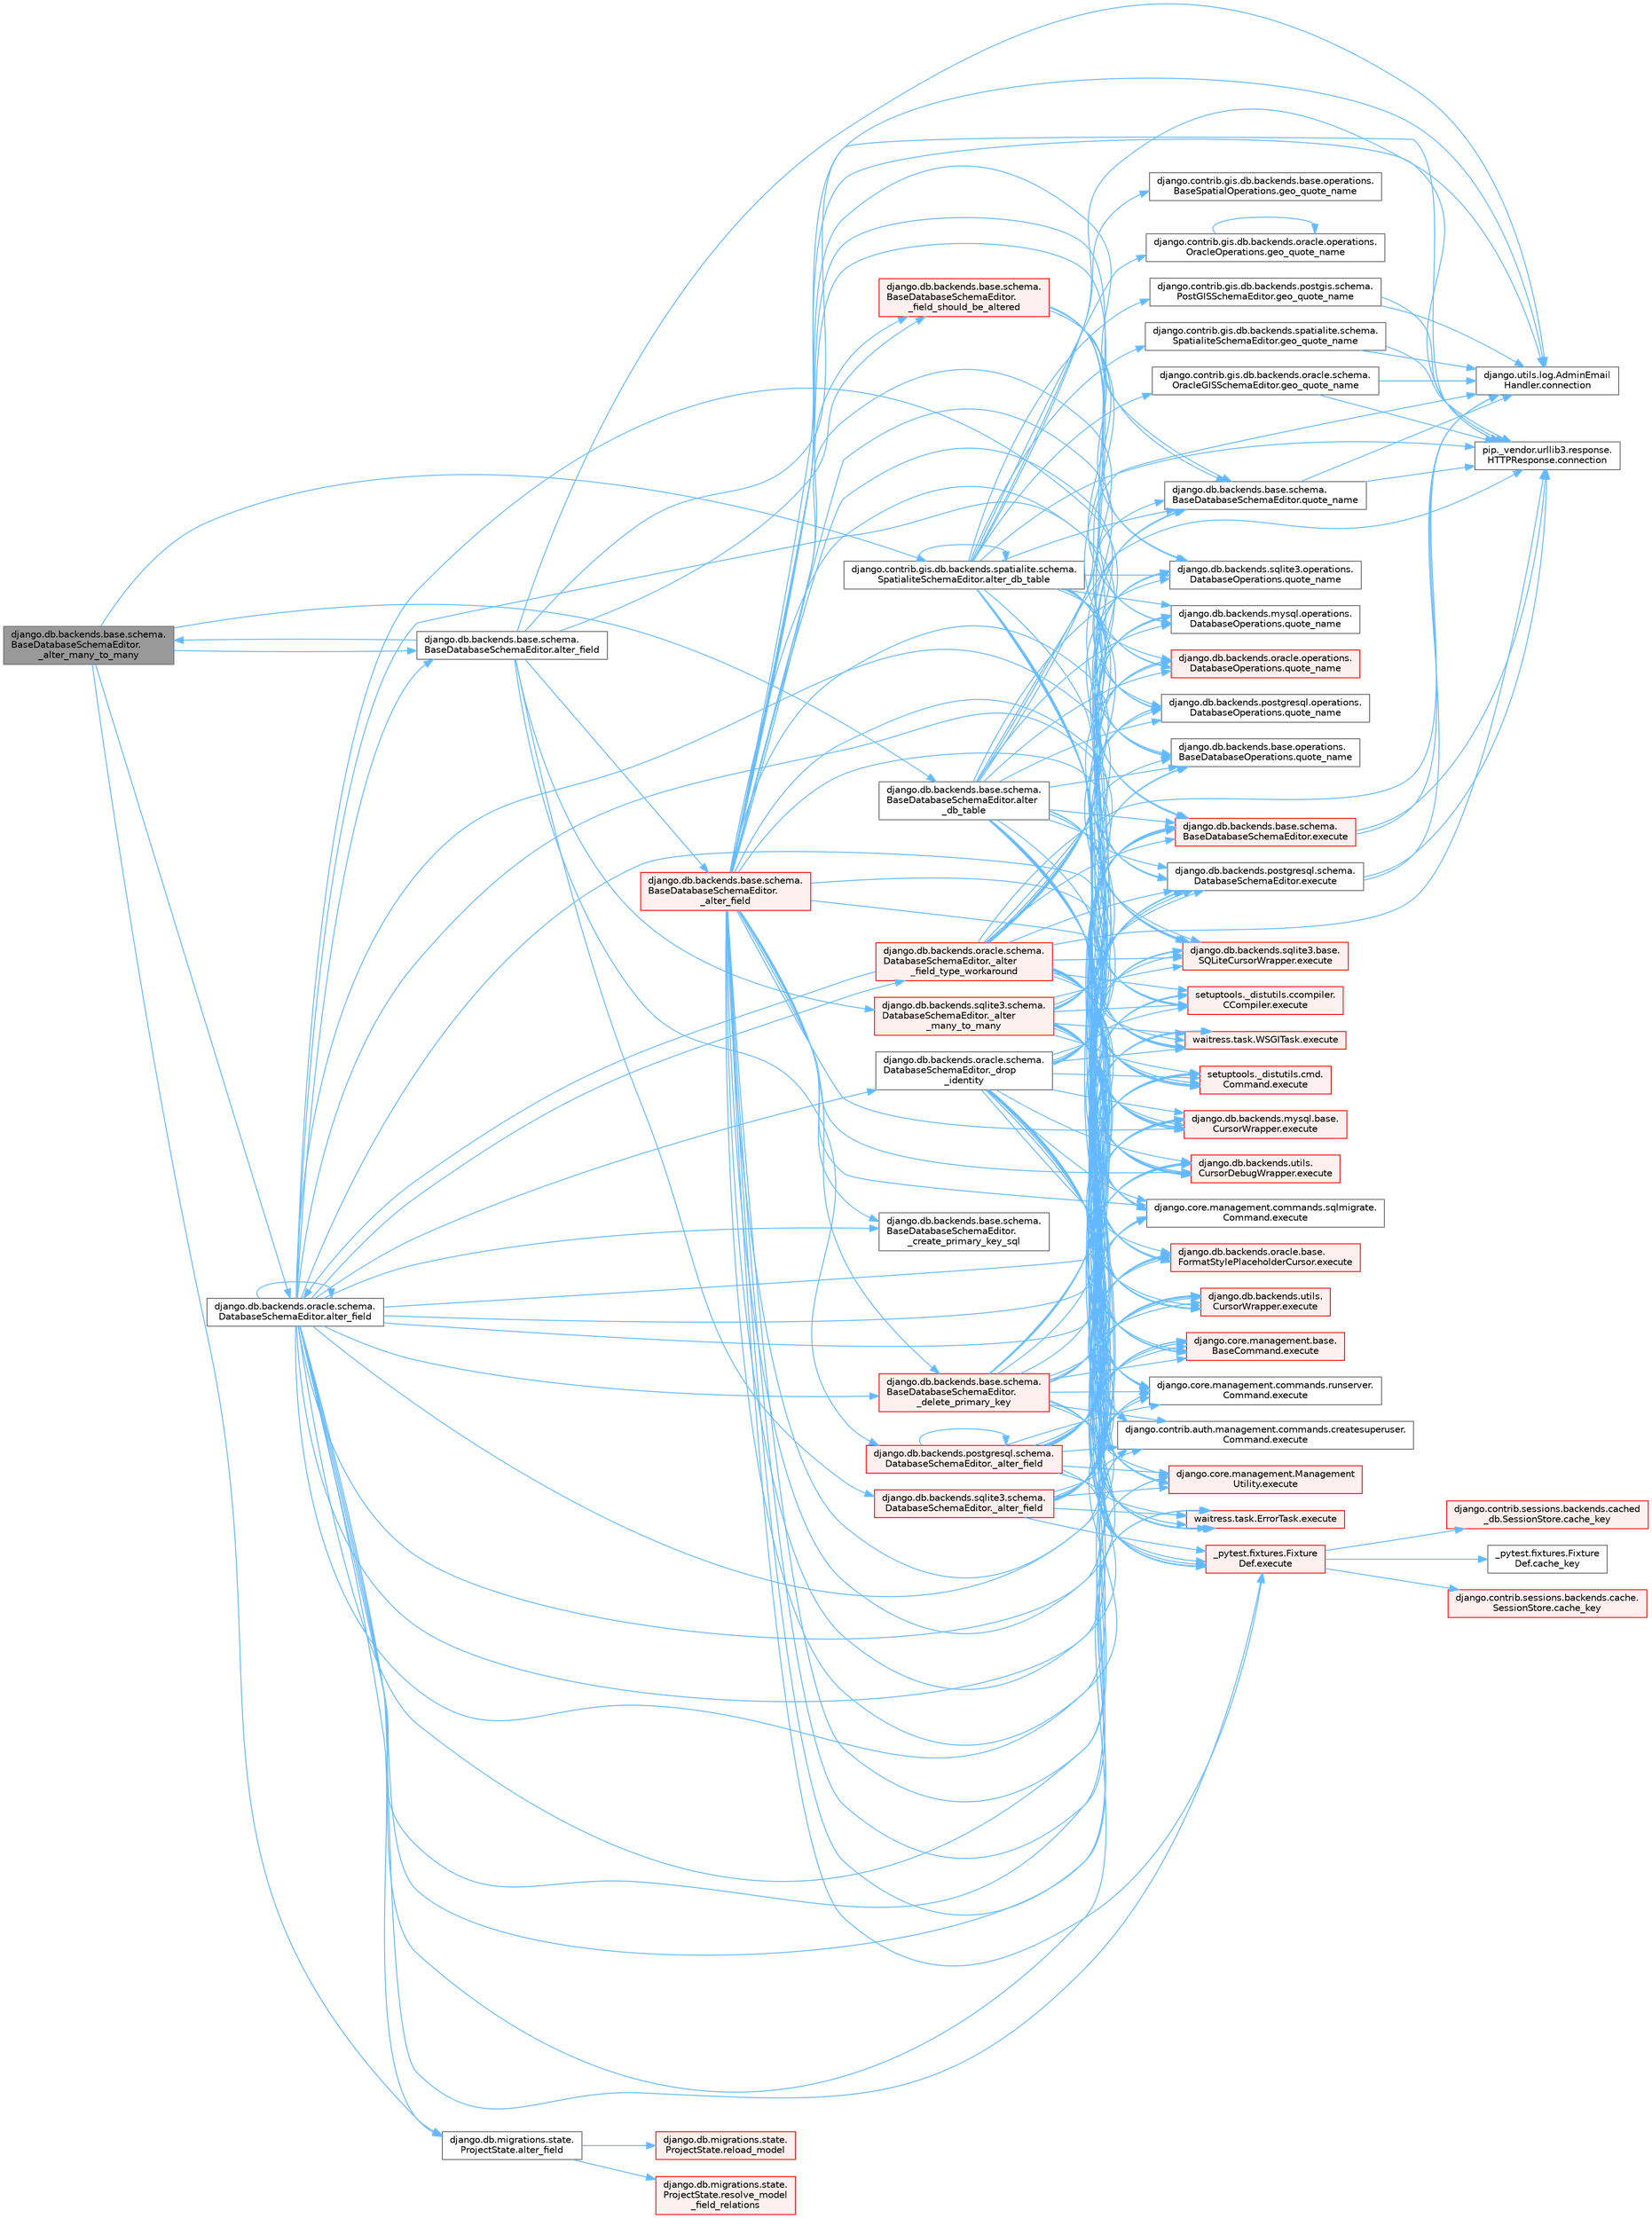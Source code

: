digraph "django.db.backends.base.schema.BaseDatabaseSchemaEditor._alter_many_to_many"
{
 // LATEX_PDF_SIZE
  bgcolor="transparent";
  edge [fontname=Helvetica,fontsize=10,labelfontname=Helvetica,labelfontsize=10];
  node [fontname=Helvetica,fontsize=10,shape=box,height=0.2,width=0.4];
  rankdir="LR";
  Node1 [id="Node000001",label="django.db.backends.base.schema.\lBaseDatabaseSchemaEditor.\l_alter_many_to_many",height=0.2,width=0.4,color="gray40", fillcolor="grey60", style="filled", fontcolor="black",tooltip=" "];
  Node1 -> Node2 [id="edge1_Node000001_Node000002",color="steelblue1",style="solid",tooltip=" "];
  Node2 [id="Node000002",label="django.contrib.gis.db.backends.spatialite.schema.\lSpatialiteSchemaEditor.alter_db_table",height=0.2,width=0.4,color="grey40", fillcolor="white", style="filled",URL="$classdjango_1_1contrib_1_1gis_1_1db_1_1backends_1_1spatialite_1_1schema_1_1_spatialite_schema_editor.html#a3c238b03e587be42747e3a128cd44946",tooltip=" "];
  Node2 -> Node2 [id="edge2_Node000002_Node000002",color="steelblue1",style="solid",tooltip=" "];
  Node2 -> Node3 [id="edge3_Node000002_Node000003",color="steelblue1",style="solid",tooltip=" "];
  Node3 [id="Node000003",label="django.utils.log.AdminEmail\lHandler.connection",height=0.2,width=0.4,color="grey40", fillcolor="white", style="filled",URL="$classdjango_1_1utils_1_1log_1_1_admin_email_handler.html#a545b5f7ec55a857fe1ca7836814a0760",tooltip=" "];
  Node2 -> Node4 [id="edge4_Node000002_Node000004",color="steelblue1",style="solid",tooltip=" "];
  Node4 [id="Node000004",label="pip._vendor.urllib3.response.\lHTTPResponse.connection",height=0.2,width=0.4,color="grey40", fillcolor="white", style="filled",URL="$classpip_1_1__vendor_1_1urllib3_1_1response_1_1_h_t_t_p_response.html#a9002314624685de3bbf9b84bdc87fef8",tooltip=" "];
  Node2 -> Node5 [id="edge5_Node000002_Node000005",color="steelblue1",style="solid",tooltip=" "];
  Node5 [id="Node000005",label="_pytest.fixtures.Fixture\lDef.execute",height=0.2,width=0.4,color="red", fillcolor="#FFF0F0", style="filled",URL="$class__pytest_1_1fixtures_1_1_fixture_def.html#ac27e0caaadd6404ffc2715216b643993",tooltip=" "];
  Node5 -> Node6 [id="edge6_Node000005_Node000006",color="steelblue1",style="solid",tooltip=" "];
  Node6 [id="Node000006",label="_pytest.fixtures.Fixture\lDef.cache_key",height=0.2,width=0.4,color="grey40", fillcolor="white", style="filled",URL="$class__pytest_1_1fixtures_1_1_fixture_def.html#ad3f8a8a2b9cfb9282c8c3ddff700ccdd",tooltip=" "];
  Node5 -> Node7 [id="edge7_Node000005_Node000007",color="steelblue1",style="solid",tooltip=" "];
  Node7 [id="Node000007",label="django.contrib.sessions.backends.cache.\lSessionStore.cache_key",height=0.2,width=0.4,color="red", fillcolor="#FFF0F0", style="filled",URL="$classdjango_1_1contrib_1_1sessions_1_1backends_1_1cache_1_1_session_store.html#aaad1a2e0950477787b815baa4327f739",tooltip=" "];
  Node5 -> Node2884 [id="edge8_Node000005_Node002884",color="steelblue1",style="solid",tooltip=" "];
  Node2884 [id="Node002884",label="django.contrib.sessions.backends.cached\l_db.SessionStore.cache_key",height=0.2,width=0.4,color="red", fillcolor="#FFF0F0", style="filled",URL="$classdjango_1_1contrib_1_1sessions_1_1backends_1_1cached__db_1_1_session_store.html#a9fc2ec7b2fb96dbebea8592f2618eda0",tooltip=" "];
  Node2 -> Node3950 [id="edge9_Node000002_Node003950",color="steelblue1",style="solid",tooltip=" "];
  Node3950 [id="Node003950",label="django.contrib.auth.management.commands.createsuperuser.\lCommand.execute",height=0.2,width=0.4,color="grey40", fillcolor="white", style="filled",URL="$classdjango_1_1contrib_1_1auth_1_1management_1_1commands_1_1createsuperuser_1_1_command.html#a4dc8ad9953fcae01a4c61c32fe4c6540",tooltip=" "];
  Node2 -> Node3951 [id="edge10_Node000002_Node003951",color="steelblue1",style="solid",tooltip=" "];
  Node3951 [id="Node003951",label="django.core.management.base.\lBaseCommand.execute",height=0.2,width=0.4,color="red", fillcolor="#FFF0F0", style="filled",URL="$classdjango_1_1core_1_1management_1_1base_1_1_base_command.html#a5621c1fb51be6a2deff6777d90c25ee0",tooltip=" "];
  Node2 -> Node3953 [id="edge11_Node000002_Node003953",color="steelblue1",style="solid",tooltip=" "];
  Node3953 [id="Node003953",label="django.core.management.commands.runserver.\lCommand.execute",height=0.2,width=0.4,color="grey40", fillcolor="white", style="filled",URL="$classdjango_1_1core_1_1management_1_1commands_1_1runserver_1_1_command.html#a86b4bdbf596d9f612125e143148d9919",tooltip=" "];
  Node2 -> Node3954 [id="edge12_Node000002_Node003954",color="steelblue1",style="solid",tooltip=" "];
  Node3954 [id="Node003954",label="django.core.management.commands.sqlmigrate.\lCommand.execute",height=0.2,width=0.4,color="grey40", fillcolor="white", style="filled",URL="$classdjango_1_1core_1_1management_1_1commands_1_1sqlmigrate_1_1_command.html#ad47c65d3d4820430ce43bb5f2086789d",tooltip=" "];
  Node2 -> Node3955 [id="edge13_Node000002_Node003955",color="steelblue1",style="solid",tooltip=" "];
  Node3955 [id="Node003955",label="django.core.management.Management\lUtility.execute",height=0.2,width=0.4,color="red", fillcolor="#FFF0F0", style="filled",URL="$classdjango_1_1core_1_1management_1_1_management_utility.html#ab2752203019f6a6274c55e096770c008",tooltip=" "];
  Node2 -> Node3963 [id="edge14_Node000002_Node003963",color="steelblue1",style="solid",tooltip=" "];
  Node3963 [id="Node003963",label="django.db.backends.base.schema.\lBaseDatabaseSchemaEditor.execute",height=0.2,width=0.4,color="red", fillcolor="#FFF0F0", style="filled",URL="$classdjango_1_1db_1_1backends_1_1base_1_1schema_1_1_base_database_schema_editor.html#a964d07b6ba94dc1698e896feeeb57353",tooltip=" "];
  Node3963 -> Node3 [id="edge15_Node003963_Node000003",color="steelblue1",style="solid",tooltip=" "];
  Node3963 -> Node4 [id="edge16_Node003963_Node000004",color="steelblue1",style="solid",tooltip=" "];
  Node2 -> Node3966 [id="edge17_Node000002_Node003966",color="steelblue1",style="solid",tooltip=" "];
  Node3966 [id="Node003966",label="django.db.backends.mysql.base.\lCursorWrapper.execute",height=0.2,width=0.4,color="red", fillcolor="#FFF0F0", style="filled",URL="$classdjango_1_1db_1_1backends_1_1mysql_1_1base_1_1_cursor_wrapper.html#a6b2d41b73d7c215224f1e994aad6ad60",tooltip=" "];
  Node2 -> Node3967 [id="edge18_Node000002_Node003967",color="steelblue1",style="solid",tooltip=" "];
  Node3967 [id="Node003967",label="django.db.backends.oracle.base.\lFormatStylePlaceholderCursor.execute",height=0.2,width=0.4,color="red", fillcolor="#FFF0F0", style="filled",URL="$classdjango_1_1db_1_1backends_1_1oracle_1_1base_1_1_format_style_placeholder_cursor.html#a0717bdbea59134a88e5f10399c33a251",tooltip=" "];
  Node2 -> Node3973 [id="edge19_Node000002_Node003973",color="steelblue1",style="solid",tooltip=" "];
  Node3973 [id="Node003973",label="django.db.backends.postgresql.schema.\lDatabaseSchemaEditor.execute",height=0.2,width=0.4,color="grey40", fillcolor="white", style="filled",URL="$classdjango_1_1db_1_1backends_1_1postgresql_1_1schema_1_1_database_schema_editor.html#afe7e39d1fd0ac2c6216f90295b9382ae",tooltip=" "];
  Node3973 -> Node3 [id="edge20_Node003973_Node000003",color="steelblue1",style="solid",tooltip=" "];
  Node3973 -> Node4 [id="edge21_Node003973_Node000004",color="steelblue1",style="solid",tooltip=" "];
  Node2 -> Node3974 [id="edge22_Node000002_Node003974",color="steelblue1",style="solid",tooltip=" "];
  Node3974 [id="Node003974",label="django.db.backends.sqlite3.base.\lSQLiteCursorWrapper.execute",height=0.2,width=0.4,color="red", fillcolor="#FFF0F0", style="filled",URL="$classdjango_1_1db_1_1backends_1_1sqlite3_1_1base_1_1_s_q_lite_cursor_wrapper.html#a41115eb3813040514a6c6c7111aa0b57",tooltip=" "];
  Node2 -> Node3976 [id="edge23_Node000002_Node003976",color="steelblue1",style="solid",tooltip=" "];
  Node3976 [id="Node003976",label="django.db.backends.utils.\lCursorDebugWrapper.execute",height=0.2,width=0.4,color="red", fillcolor="#FFF0F0", style="filled",URL="$classdjango_1_1db_1_1backends_1_1utils_1_1_cursor_debug_wrapper.html#af0443013785fceb3f05b38198a71ca3f",tooltip=" "];
  Node2 -> Node3977 [id="edge24_Node000002_Node003977",color="steelblue1",style="solid",tooltip=" "];
  Node3977 [id="Node003977",label="django.db.backends.utils.\lCursorWrapper.execute",height=0.2,width=0.4,color="red", fillcolor="#FFF0F0", style="filled",URL="$classdjango_1_1db_1_1backends_1_1utils_1_1_cursor_wrapper.html#a7d0bc9b6584c9fee961505e1d460547c",tooltip=" "];
  Node2 -> Node3980 [id="edge25_Node000002_Node003980",color="steelblue1",style="solid",tooltip=" "];
  Node3980 [id="Node003980",label="setuptools._distutils.ccompiler.\lCCompiler.execute",height=0.2,width=0.4,color="red", fillcolor="#FFF0F0", style="filled",URL="$classsetuptools_1_1__distutils_1_1ccompiler_1_1_c_compiler.html#a726dd6c4cc45b2077fa6bc43dc8fe60e",tooltip=" "];
  Node2 -> Node3981 [id="edge26_Node000002_Node003981",color="steelblue1",style="solid",tooltip=" "];
  Node3981 [id="Node003981",label="setuptools._distutils.cmd.\lCommand.execute",height=0.2,width=0.4,color="red", fillcolor="#FFF0F0", style="filled",URL="$classsetuptools_1_1__distutils_1_1cmd_1_1_command.html#a371b567539d5bc0e2a134bf361e97b38",tooltip=" "];
  Node2 -> Node3982 [id="edge27_Node000002_Node003982",color="steelblue1",style="solid",tooltip=" "];
  Node3982 [id="Node003982",label="waitress.task.ErrorTask.execute",height=0.2,width=0.4,color="red", fillcolor="#FFF0F0", style="filled",URL="$classwaitress_1_1task_1_1_error_task.html#ad5c6d14c13ba3d33e82b1b138e634bb0",tooltip=" "];
  Node2 -> Node3983 [id="edge28_Node000002_Node003983",color="steelblue1",style="solid",tooltip=" "];
  Node3983 [id="Node003983",label="waitress.task.WSGITask.execute",height=0.2,width=0.4,color="red", fillcolor="#FFF0F0", style="filled",URL="$classwaitress_1_1task_1_1_w_s_g_i_task.html#ac677ac1c03116dfa724298750580883b",tooltip=" "];
  Node2 -> Node4527 [id="edge29_Node000002_Node004527",color="steelblue1",style="solid",tooltip=" "];
  Node4527 [id="Node004527",label="django.contrib.gis.db.backends.base.operations.\lBaseSpatialOperations.geo_quote_name",height=0.2,width=0.4,color="grey40", fillcolor="white", style="filled",URL="$classdjango_1_1contrib_1_1gis_1_1db_1_1backends_1_1base_1_1operations_1_1_base_spatial_operations.html#abc9f85ed4bdf2a65e0846bcad4ca8dca",tooltip=" "];
  Node2 -> Node4528 [id="edge30_Node000002_Node004528",color="steelblue1",style="solid",tooltip=" "];
  Node4528 [id="Node004528",label="django.contrib.gis.db.backends.oracle.operations.\lOracleOperations.geo_quote_name",height=0.2,width=0.4,color="grey40", fillcolor="white", style="filled",URL="$classdjango_1_1contrib_1_1gis_1_1db_1_1backends_1_1oracle_1_1operations_1_1_oracle_operations.html#a594f86488cb662903f62c691b868eb2a",tooltip=" "];
  Node4528 -> Node4528 [id="edge31_Node004528_Node004528",color="steelblue1",style="solid",tooltip=" "];
  Node2 -> Node4529 [id="edge32_Node000002_Node004529",color="steelblue1",style="solid",tooltip=" "];
  Node4529 [id="Node004529",label="django.contrib.gis.db.backends.oracle.schema.\lOracleGISSchemaEditor.geo_quote_name",height=0.2,width=0.4,color="grey40", fillcolor="white", style="filled",URL="$classdjango_1_1contrib_1_1gis_1_1db_1_1backends_1_1oracle_1_1schema_1_1_oracle_g_i_s_schema_editor.html#abec69edea305a27ddfbfb8efe1a03160",tooltip=" "];
  Node4529 -> Node3 [id="edge33_Node004529_Node000003",color="steelblue1",style="solid",tooltip=" "];
  Node4529 -> Node4 [id="edge34_Node004529_Node000004",color="steelblue1",style="solid",tooltip=" "];
  Node2 -> Node4530 [id="edge35_Node000002_Node004530",color="steelblue1",style="solid",tooltip=" "];
  Node4530 [id="Node004530",label="django.contrib.gis.db.backends.postgis.schema.\lPostGISSchemaEditor.geo_quote_name",height=0.2,width=0.4,color="grey40", fillcolor="white", style="filled",URL="$classdjango_1_1contrib_1_1gis_1_1db_1_1backends_1_1postgis_1_1schema_1_1_post_g_i_s_schema_editor.html#a9d993ec478557916f7c81abdb60c1433",tooltip=" "];
  Node4530 -> Node3 [id="edge36_Node004530_Node000003",color="steelblue1",style="solid",tooltip=" "];
  Node4530 -> Node4 [id="edge37_Node004530_Node000004",color="steelblue1",style="solid",tooltip=" "];
  Node2 -> Node4531 [id="edge38_Node000002_Node004531",color="steelblue1",style="solid",tooltip=" "];
  Node4531 [id="Node004531",label="django.contrib.gis.db.backends.spatialite.schema.\lSpatialiteSchemaEditor.geo_quote_name",height=0.2,width=0.4,color="grey40", fillcolor="white", style="filled",URL="$classdjango_1_1contrib_1_1gis_1_1db_1_1backends_1_1spatialite_1_1schema_1_1_spatialite_schema_editor.html#a051d59d8607ffca5cbab0fff3f4362b0",tooltip=" "];
  Node4531 -> Node3 [id="edge39_Node004531_Node000003",color="steelblue1",style="solid",tooltip=" "];
  Node4531 -> Node4 [id="edge40_Node004531_Node000004",color="steelblue1",style="solid",tooltip=" "];
  Node2 -> Node4532 [id="edge41_Node000002_Node004532",color="steelblue1",style="solid",tooltip=" "];
  Node4532 [id="Node004532",label="django.db.backends.base.operations.\lBaseDatabaseOperations.quote_name",height=0.2,width=0.4,color="grey40", fillcolor="white", style="filled",URL="$classdjango_1_1db_1_1backends_1_1base_1_1operations_1_1_base_database_operations.html#ab468094d1b03334704774ae62fbb7955",tooltip=" "];
  Node2 -> Node4533 [id="edge42_Node000002_Node004533",color="steelblue1",style="solid",tooltip=" "];
  Node4533 [id="Node004533",label="django.db.backends.base.schema.\lBaseDatabaseSchemaEditor.quote_name",height=0.2,width=0.4,color="grey40", fillcolor="white", style="filled",URL="$classdjango_1_1db_1_1backends_1_1base_1_1schema_1_1_base_database_schema_editor.html#aa816e47aecbbe22e29c76f25001a873a",tooltip=" "];
  Node4533 -> Node3 [id="edge43_Node004533_Node000003",color="steelblue1",style="solid",tooltip=" "];
  Node4533 -> Node4 [id="edge44_Node004533_Node000004",color="steelblue1",style="solid",tooltip=" "];
  Node2 -> Node4534 [id="edge45_Node000002_Node004534",color="steelblue1",style="solid",tooltip=" "];
  Node4534 [id="Node004534",label="django.db.backends.mysql.operations.\lDatabaseOperations.quote_name",height=0.2,width=0.4,color="grey40", fillcolor="white", style="filled",URL="$classdjango_1_1db_1_1backends_1_1mysql_1_1operations_1_1_database_operations.html#a5d1561dd784c0f000ed8c1aa43a6efbf",tooltip=" "];
  Node2 -> Node4535 [id="edge46_Node000002_Node004535",color="steelblue1",style="solid",tooltip=" "];
  Node4535 [id="Node004535",label="django.db.backends.oracle.operations.\lDatabaseOperations.quote_name",height=0.2,width=0.4,color="red", fillcolor="#FFF0F0", style="filled",URL="$classdjango_1_1db_1_1backends_1_1oracle_1_1operations_1_1_database_operations.html#ac7551d250b0adf678e5d00e4d69cb021",tooltip=" "];
  Node2 -> Node4541 [id="edge47_Node000002_Node004541",color="steelblue1",style="solid",tooltip=" "];
  Node4541 [id="Node004541",label="django.db.backends.postgresql.operations.\lDatabaseOperations.quote_name",height=0.2,width=0.4,color="grey40", fillcolor="white", style="filled",URL="$classdjango_1_1db_1_1backends_1_1postgresql_1_1operations_1_1_database_operations.html#ab2f9e33071d2c5abb03744171da3b801",tooltip=" "];
  Node2 -> Node4542 [id="edge48_Node000002_Node004542",color="steelblue1",style="solid",tooltip=" "];
  Node4542 [id="Node004542",label="django.db.backends.sqlite3.operations.\lDatabaseOperations.quote_name",height=0.2,width=0.4,color="grey40", fillcolor="white", style="filled",URL="$classdjango_1_1db_1_1backends_1_1sqlite3_1_1operations_1_1_database_operations.html#a14cbbcb5e889d88278c96a39911d641b",tooltip=" "];
  Node1 -> Node4543 [id="edge49_Node000001_Node004543",color="steelblue1",style="solid",tooltip=" "];
  Node4543 [id="Node004543",label="django.db.backends.base.schema.\lBaseDatabaseSchemaEditor.alter\l_db_table",height=0.2,width=0.4,color="grey40", fillcolor="white", style="filled",URL="$classdjango_1_1db_1_1backends_1_1base_1_1schema_1_1_base_database_schema_editor.html#a6975136cc10a20541aed6b53fea99565",tooltip=" "];
  Node4543 -> Node3 [id="edge50_Node004543_Node000003",color="steelblue1",style="solid",tooltip=" "];
  Node4543 -> Node4 [id="edge51_Node004543_Node000004",color="steelblue1",style="solid",tooltip=" "];
  Node4543 -> Node5 [id="edge52_Node004543_Node000005",color="steelblue1",style="solid",tooltip=" "];
  Node4543 -> Node3950 [id="edge53_Node004543_Node003950",color="steelblue1",style="solid",tooltip=" "];
  Node4543 -> Node3951 [id="edge54_Node004543_Node003951",color="steelblue1",style="solid",tooltip=" "];
  Node4543 -> Node3953 [id="edge55_Node004543_Node003953",color="steelblue1",style="solid",tooltip=" "];
  Node4543 -> Node3954 [id="edge56_Node004543_Node003954",color="steelblue1",style="solid",tooltip=" "];
  Node4543 -> Node3955 [id="edge57_Node004543_Node003955",color="steelblue1",style="solid",tooltip=" "];
  Node4543 -> Node3963 [id="edge58_Node004543_Node003963",color="steelblue1",style="solid",tooltip=" "];
  Node4543 -> Node3966 [id="edge59_Node004543_Node003966",color="steelblue1",style="solid",tooltip=" "];
  Node4543 -> Node3967 [id="edge60_Node004543_Node003967",color="steelblue1",style="solid",tooltip=" "];
  Node4543 -> Node3973 [id="edge61_Node004543_Node003973",color="steelblue1",style="solid",tooltip=" "];
  Node4543 -> Node3974 [id="edge62_Node004543_Node003974",color="steelblue1",style="solid",tooltip=" "];
  Node4543 -> Node3976 [id="edge63_Node004543_Node003976",color="steelblue1",style="solid",tooltip=" "];
  Node4543 -> Node3977 [id="edge64_Node004543_Node003977",color="steelblue1",style="solid",tooltip=" "];
  Node4543 -> Node3980 [id="edge65_Node004543_Node003980",color="steelblue1",style="solid",tooltip=" "];
  Node4543 -> Node3981 [id="edge66_Node004543_Node003981",color="steelblue1",style="solid",tooltip=" "];
  Node4543 -> Node3982 [id="edge67_Node004543_Node003982",color="steelblue1",style="solid",tooltip=" "];
  Node4543 -> Node3983 [id="edge68_Node004543_Node003983",color="steelblue1",style="solid",tooltip=" "];
  Node4543 -> Node4532 [id="edge69_Node004543_Node004532",color="steelblue1",style="solid",tooltip=" "];
  Node4543 -> Node4533 [id="edge70_Node004543_Node004533",color="steelblue1",style="solid",tooltip=" "];
  Node4543 -> Node4534 [id="edge71_Node004543_Node004534",color="steelblue1",style="solid",tooltip=" "];
  Node4543 -> Node4535 [id="edge72_Node004543_Node004535",color="steelblue1",style="solid",tooltip=" "];
  Node4543 -> Node4541 [id="edge73_Node004543_Node004541",color="steelblue1",style="solid",tooltip=" "];
  Node4543 -> Node4542 [id="edge74_Node004543_Node004542",color="steelblue1",style="solid",tooltip=" "];
  Node1 -> Node4544 [id="edge75_Node000001_Node004544",color="steelblue1",style="solid",tooltip=" "];
  Node4544 [id="Node004544",label="django.db.backends.base.schema.\lBaseDatabaseSchemaEditor.alter_field",height=0.2,width=0.4,color="grey40", fillcolor="white", style="filled",URL="$classdjango_1_1db_1_1backends_1_1base_1_1schema_1_1_base_database_schema_editor.html#ab1e8119bc95148d911edd2b67ff9f6bd",tooltip=" "];
  Node4544 -> Node4545 [id="edge76_Node004544_Node004545",color="steelblue1",style="solid",tooltip=" "];
  Node4545 [id="Node004545",label="django.db.backends.base.schema.\lBaseDatabaseSchemaEditor.\l_alter_field",height=0.2,width=0.4,color="red", fillcolor="#FFF0F0", style="filled",URL="$classdjango_1_1db_1_1backends_1_1base_1_1schema_1_1_base_database_schema_editor.html#afcda33e5b1eb760a5a66c09033f1b75c",tooltip=" "];
  Node4545 -> Node4599 [id="edge77_Node004545_Node004599",color="steelblue1",style="solid",tooltip=" "];
  Node4599 [id="Node004599",label="django.db.backends.base.schema.\lBaseDatabaseSchemaEditor.\l_create_primary_key_sql",height=0.2,width=0.4,color="grey40", fillcolor="white", style="filled",URL="$classdjango_1_1db_1_1backends_1_1base_1_1schema_1_1_base_database_schema_editor.html#a3fc4c1ba659c54da75756d740d062423",tooltip=" "];
  Node4545 -> Node4607 [id="edge78_Node004545_Node004607",color="steelblue1",style="solid",tooltip=" "];
  Node4607 [id="Node004607",label="django.db.backends.base.schema.\lBaseDatabaseSchemaEditor.\l_delete_primary_key",height=0.2,width=0.4,color="red", fillcolor="#FFF0F0", style="filled",URL="$classdjango_1_1db_1_1backends_1_1base_1_1schema_1_1_base_database_schema_editor.html#a81047e315c7b3f3a5688d5d294491694",tooltip=" "];
  Node4607 -> Node5 [id="edge79_Node004607_Node000005",color="steelblue1",style="solid",tooltip=" "];
  Node4607 -> Node3950 [id="edge80_Node004607_Node003950",color="steelblue1",style="solid",tooltip=" "];
  Node4607 -> Node3951 [id="edge81_Node004607_Node003951",color="steelblue1",style="solid",tooltip=" "];
  Node4607 -> Node3953 [id="edge82_Node004607_Node003953",color="steelblue1",style="solid",tooltip=" "];
  Node4607 -> Node3954 [id="edge83_Node004607_Node003954",color="steelblue1",style="solid",tooltip=" "];
  Node4607 -> Node3955 [id="edge84_Node004607_Node003955",color="steelblue1",style="solid",tooltip=" "];
  Node4607 -> Node3963 [id="edge85_Node004607_Node003963",color="steelblue1",style="solid",tooltip=" "];
  Node4607 -> Node3966 [id="edge86_Node004607_Node003966",color="steelblue1",style="solid",tooltip=" "];
  Node4607 -> Node3967 [id="edge87_Node004607_Node003967",color="steelblue1",style="solid",tooltip=" "];
  Node4607 -> Node3973 [id="edge88_Node004607_Node003973",color="steelblue1",style="solid",tooltip=" "];
  Node4607 -> Node3974 [id="edge89_Node004607_Node003974",color="steelblue1",style="solid",tooltip=" "];
  Node4607 -> Node3976 [id="edge90_Node004607_Node003976",color="steelblue1",style="solid",tooltip=" "];
  Node4607 -> Node3977 [id="edge91_Node004607_Node003977",color="steelblue1",style="solid",tooltip=" "];
  Node4607 -> Node3980 [id="edge92_Node004607_Node003980",color="steelblue1",style="solid",tooltip=" "];
  Node4607 -> Node3981 [id="edge93_Node004607_Node003981",color="steelblue1",style="solid",tooltip=" "];
  Node4607 -> Node3982 [id="edge94_Node004607_Node003982",color="steelblue1",style="solid",tooltip=" "];
  Node4607 -> Node3983 [id="edge95_Node004607_Node003983",color="steelblue1",style="solid",tooltip=" "];
  Node4545 -> Node4614 [id="edge96_Node004545_Node004614",color="steelblue1",style="solid",tooltip=" "];
  Node4614 [id="Node004614",label="django.db.backends.base.schema.\lBaseDatabaseSchemaEditor.\l_field_should_be_altered",height=0.2,width=0.4,color="red", fillcolor="#FFF0F0", style="filled",URL="$classdjango_1_1db_1_1backends_1_1base_1_1schema_1_1_base_database_schema_editor.html#a9639759c0a473c873f4eb43644eb53a1",tooltip=" "];
  Node4614 -> Node4532 [id="edge97_Node004614_Node004532",color="steelblue1",style="solid",tooltip=" "];
  Node4614 -> Node4533 [id="edge98_Node004614_Node004533",color="steelblue1",style="solid",tooltip=" "];
  Node4614 -> Node4534 [id="edge99_Node004614_Node004534",color="steelblue1",style="solid",tooltip=" "];
  Node4614 -> Node4535 [id="edge100_Node004614_Node004535",color="steelblue1",style="solid",tooltip=" "];
  Node4614 -> Node4541 [id="edge101_Node004614_Node004541",color="steelblue1",style="solid",tooltip=" "];
  Node4614 -> Node4542 [id="edge102_Node004614_Node004542",color="steelblue1",style="solid",tooltip=" "];
  Node4545 -> Node3 [id="edge103_Node004545_Node000003",color="steelblue1",style="solid",tooltip=" "];
  Node4545 -> Node4 [id="edge104_Node004545_Node000004",color="steelblue1",style="solid",tooltip=" "];
  Node4545 -> Node5 [id="edge105_Node004545_Node000005",color="steelblue1",style="solid",tooltip=" "];
  Node4545 -> Node3950 [id="edge106_Node004545_Node003950",color="steelblue1",style="solid",tooltip=" "];
  Node4545 -> Node3951 [id="edge107_Node004545_Node003951",color="steelblue1",style="solid",tooltip=" "];
  Node4545 -> Node3953 [id="edge108_Node004545_Node003953",color="steelblue1",style="solid",tooltip=" "];
  Node4545 -> Node3954 [id="edge109_Node004545_Node003954",color="steelblue1",style="solid",tooltip=" "];
  Node4545 -> Node3955 [id="edge110_Node004545_Node003955",color="steelblue1",style="solid",tooltip=" "];
  Node4545 -> Node3963 [id="edge111_Node004545_Node003963",color="steelblue1",style="solid",tooltip=" "];
  Node4545 -> Node3966 [id="edge112_Node004545_Node003966",color="steelblue1",style="solid",tooltip=" "];
  Node4545 -> Node3967 [id="edge113_Node004545_Node003967",color="steelblue1",style="solid",tooltip=" "];
  Node4545 -> Node3973 [id="edge114_Node004545_Node003973",color="steelblue1",style="solid",tooltip=" "];
  Node4545 -> Node3974 [id="edge115_Node004545_Node003974",color="steelblue1",style="solid",tooltip=" "];
  Node4545 -> Node3976 [id="edge116_Node004545_Node003976",color="steelblue1",style="solid",tooltip=" "];
  Node4545 -> Node3977 [id="edge117_Node004545_Node003977",color="steelblue1",style="solid",tooltip=" "];
  Node4545 -> Node3980 [id="edge118_Node004545_Node003980",color="steelblue1",style="solid",tooltip=" "];
  Node4545 -> Node3981 [id="edge119_Node004545_Node003981",color="steelblue1",style="solid",tooltip=" "];
  Node4545 -> Node3982 [id="edge120_Node004545_Node003982",color="steelblue1",style="solid",tooltip=" "];
  Node4545 -> Node3983 [id="edge121_Node004545_Node003983",color="steelblue1",style="solid",tooltip=" "];
  Node4545 -> Node4532 [id="edge122_Node004545_Node004532",color="steelblue1",style="solid",tooltip=" "];
  Node4545 -> Node4533 [id="edge123_Node004545_Node004533",color="steelblue1",style="solid",tooltip=" "];
  Node4545 -> Node4534 [id="edge124_Node004545_Node004534",color="steelblue1",style="solid",tooltip=" "];
  Node4545 -> Node4535 [id="edge125_Node004545_Node004535",color="steelblue1",style="solid",tooltip=" "];
  Node4545 -> Node4541 [id="edge126_Node004545_Node004541",color="steelblue1",style="solid",tooltip=" "];
  Node4545 -> Node4542 [id="edge127_Node004545_Node004542",color="steelblue1",style="solid",tooltip=" "];
  Node4544 -> Node4621 [id="edge128_Node004544_Node004621",color="steelblue1",style="solid",tooltip=" "];
  Node4621 [id="Node004621",label="django.db.backends.postgresql.schema.\lDatabaseSchemaEditor._alter_field",height=0.2,width=0.4,color="red", fillcolor="#FFF0F0", style="filled",URL="$classdjango_1_1db_1_1backends_1_1postgresql_1_1schema_1_1_database_schema_editor.html#a143eb4ff7fc0f555417eb054bb91c41d",tooltip=" "];
  Node4621 -> Node4621 [id="edge129_Node004621_Node004621",color="steelblue1",style="solid",tooltip=" "];
  Node4621 -> Node5 [id="edge130_Node004621_Node000005",color="steelblue1",style="solid",tooltip=" "];
  Node4621 -> Node3950 [id="edge131_Node004621_Node003950",color="steelblue1",style="solid",tooltip=" "];
  Node4621 -> Node3951 [id="edge132_Node004621_Node003951",color="steelblue1",style="solid",tooltip=" "];
  Node4621 -> Node3953 [id="edge133_Node004621_Node003953",color="steelblue1",style="solid",tooltip=" "];
  Node4621 -> Node3954 [id="edge134_Node004621_Node003954",color="steelblue1",style="solid",tooltip=" "];
  Node4621 -> Node3955 [id="edge135_Node004621_Node003955",color="steelblue1",style="solid",tooltip=" "];
  Node4621 -> Node3963 [id="edge136_Node004621_Node003963",color="steelblue1",style="solid",tooltip=" "];
  Node4621 -> Node3966 [id="edge137_Node004621_Node003966",color="steelblue1",style="solid",tooltip=" "];
  Node4621 -> Node3967 [id="edge138_Node004621_Node003967",color="steelblue1",style="solid",tooltip=" "];
  Node4621 -> Node3973 [id="edge139_Node004621_Node003973",color="steelblue1",style="solid",tooltip=" "];
  Node4621 -> Node3974 [id="edge140_Node004621_Node003974",color="steelblue1",style="solid",tooltip=" "];
  Node4621 -> Node3976 [id="edge141_Node004621_Node003976",color="steelblue1",style="solid",tooltip=" "];
  Node4621 -> Node3977 [id="edge142_Node004621_Node003977",color="steelblue1",style="solid",tooltip=" "];
  Node4621 -> Node3980 [id="edge143_Node004621_Node003980",color="steelblue1",style="solid",tooltip=" "];
  Node4621 -> Node3981 [id="edge144_Node004621_Node003981",color="steelblue1",style="solid",tooltip=" "];
  Node4621 -> Node3982 [id="edge145_Node004621_Node003982",color="steelblue1",style="solid",tooltip=" "];
  Node4621 -> Node3983 [id="edge146_Node004621_Node003983",color="steelblue1",style="solid",tooltip=" "];
  Node4544 -> Node4624 [id="edge147_Node004544_Node004624",color="steelblue1",style="solid",tooltip=" "];
  Node4624 [id="Node004624",label="django.db.backends.sqlite3.schema.\lDatabaseSchemaEditor._alter_field",height=0.2,width=0.4,color="red", fillcolor="#FFF0F0", style="filled",URL="$classdjango_1_1db_1_1backends_1_1sqlite3_1_1schema_1_1_database_schema_editor.html#ab256c1d60756ea054e7249a3aa80d43b",tooltip=" "];
  Node4624 -> Node5 [id="edge148_Node004624_Node000005",color="steelblue1",style="solid",tooltip=" "];
  Node4624 -> Node3950 [id="edge149_Node004624_Node003950",color="steelblue1",style="solid",tooltip=" "];
  Node4624 -> Node3951 [id="edge150_Node004624_Node003951",color="steelblue1",style="solid",tooltip=" "];
  Node4624 -> Node3953 [id="edge151_Node004624_Node003953",color="steelblue1",style="solid",tooltip=" "];
  Node4624 -> Node3954 [id="edge152_Node004624_Node003954",color="steelblue1",style="solid",tooltip=" "];
  Node4624 -> Node3955 [id="edge153_Node004624_Node003955",color="steelblue1",style="solid",tooltip=" "];
  Node4624 -> Node3963 [id="edge154_Node004624_Node003963",color="steelblue1",style="solid",tooltip=" "];
  Node4624 -> Node3966 [id="edge155_Node004624_Node003966",color="steelblue1",style="solid",tooltip=" "];
  Node4624 -> Node3967 [id="edge156_Node004624_Node003967",color="steelblue1",style="solid",tooltip=" "];
  Node4624 -> Node3973 [id="edge157_Node004624_Node003973",color="steelblue1",style="solid",tooltip=" "];
  Node4624 -> Node3974 [id="edge158_Node004624_Node003974",color="steelblue1",style="solid",tooltip=" "];
  Node4624 -> Node3976 [id="edge159_Node004624_Node003976",color="steelblue1",style="solid",tooltip=" "];
  Node4624 -> Node3977 [id="edge160_Node004624_Node003977",color="steelblue1",style="solid",tooltip=" "];
  Node4624 -> Node3980 [id="edge161_Node004624_Node003980",color="steelblue1",style="solid",tooltip=" "];
  Node4624 -> Node3981 [id="edge162_Node004624_Node003981",color="steelblue1",style="solid",tooltip=" "];
  Node4624 -> Node3982 [id="edge163_Node004624_Node003982",color="steelblue1",style="solid",tooltip=" "];
  Node4624 -> Node3983 [id="edge164_Node004624_Node003983",color="steelblue1",style="solid",tooltip=" "];
  Node4544 -> Node1 [id="edge165_Node004544_Node000001",color="steelblue1",style="solid",tooltip=" "];
  Node4544 -> Node4659 [id="edge166_Node004544_Node004659",color="steelblue1",style="solid",tooltip=" "];
  Node4659 [id="Node004659",label="django.db.backends.sqlite3.schema.\lDatabaseSchemaEditor._alter\l_many_to_many",height=0.2,width=0.4,color="red", fillcolor="#FFF0F0", style="filled",URL="$classdjango_1_1db_1_1backends_1_1sqlite3_1_1schema_1_1_database_schema_editor.html#a0eb5631cba4809779acc541260e47610",tooltip=" "];
  Node4659 -> Node5 [id="edge167_Node004659_Node000005",color="steelblue1",style="solid",tooltip=" "];
  Node4659 -> Node3950 [id="edge168_Node004659_Node003950",color="steelblue1",style="solid",tooltip=" "];
  Node4659 -> Node3951 [id="edge169_Node004659_Node003951",color="steelblue1",style="solid",tooltip=" "];
  Node4659 -> Node3953 [id="edge170_Node004659_Node003953",color="steelblue1",style="solid",tooltip=" "];
  Node4659 -> Node3954 [id="edge171_Node004659_Node003954",color="steelblue1",style="solid",tooltip=" "];
  Node4659 -> Node3955 [id="edge172_Node004659_Node003955",color="steelblue1",style="solid",tooltip=" "];
  Node4659 -> Node3963 [id="edge173_Node004659_Node003963",color="steelblue1",style="solid",tooltip=" "];
  Node4659 -> Node3966 [id="edge174_Node004659_Node003966",color="steelblue1",style="solid",tooltip=" "];
  Node4659 -> Node3967 [id="edge175_Node004659_Node003967",color="steelblue1",style="solid",tooltip=" "];
  Node4659 -> Node3973 [id="edge176_Node004659_Node003973",color="steelblue1",style="solid",tooltip=" "];
  Node4659 -> Node3974 [id="edge177_Node004659_Node003974",color="steelblue1",style="solid",tooltip=" "];
  Node4659 -> Node3976 [id="edge178_Node004659_Node003976",color="steelblue1",style="solid",tooltip=" "];
  Node4659 -> Node3977 [id="edge179_Node004659_Node003977",color="steelblue1",style="solid",tooltip=" "];
  Node4659 -> Node3980 [id="edge180_Node004659_Node003980",color="steelblue1",style="solid",tooltip=" "];
  Node4659 -> Node3981 [id="edge181_Node004659_Node003981",color="steelblue1",style="solid",tooltip=" "];
  Node4659 -> Node3982 [id="edge182_Node004659_Node003982",color="steelblue1",style="solid",tooltip=" "];
  Node4659 -> Node3983 [id="edge183_Node004659_Node003983",color="steelblue1",style="solid",tooltip=" "];
  Node4659 -> Node4532 [id="edge184_Node004659_Node004532",color="steelblue1",style="solid",tooltip=" "];
  Node4659 -> Node4533 [id="edge185_Node004659_Node004533",color="steelblue1",style="solid",tooltip=" "];
  Node4659 -> Node4534 [id="edge186_Node004659_Node004534",color="steelblue1",style="solid",tooltip=" "];
  Node4659 -> Node4535 [id="edge187_Node004659_Node004535",color="steelblue1",style="solid",tooltip=" "];
  Node4659 -> Node4541 [id="edge188_Node004659_Node004541",color="steelblue1",style="solid",tooltip=" "];
  Node4659 -> Node4542 [id="edge189_Node004659_Node004542",color="steelblue1",style="solid",tooltip=" "];
  Node4544 -> Node4614 [id="edge190_Node004544_Node004614",color="steelblue1",style="solid",tooltip=" "];
  Node4544 -> Node3 [id="edge191_Node004544_Node000003",color="steelblue1",style="solid",tooltip=" "];
  Node4544 -> Node4 [id="edge192_Node004544_Node000004",color="steelblue1",style="solid",tooltip=" "];
  Node1 -> Node4660 [id="edge193_Node000001_Node004660",color="steelblue1",style="solid",tooltip=" "];
  Node4660 [id="Node004660",label="django.db.backends.oracle.schema.\lDatabaseSchemaEditor.alter_field",height=0.2,width=0.4,color="grey40", fillcolor="white", style="filled",URL="$classdjango_1_1db_1_1backends_1_1oracle_1_1schema_1_1_database_schema_editor.html#abeddc040d6a7af1ca57aee72ee85784f",tooltip=" "];
  Node4660 -> Node4661 [id="edge194_Node004660_Node004661",color="steelblue1",style="solid",tooltip=" "];
  Node4661 [id="Node004661",label="django.db.backends.oracle.schema.\lDatabaseSchemaEditor._alter\l_field_type_workaround",height=0.2,width=0.4,color="red", fillcolor="#FFF0F0", style="filled",URL="$classdjango_1_1db_1_1backends_1_1oracle_1_1schema_1_1_database_schema_editor.html#a78bc314f7e1030c1ef072c72a185ebd5",tooltip=" "];
  Node4661 -> Node4660 [id="edge195_Node004661_Node004660",color="steelblue1",style="solid",tooltip=" "];
  Node4661 -> Node3 [id="edge196_Node004661_Node000003",color="steelblue1",style="solid",tooltip=" "];
  Node4661 -> Node4 [id="edge197_Node004661_Node000004",color="steelblue1",style="solid",tooltip=" "];
  Node4661 -> Node5 [id="edge198_Node004661_Node000005",color="steelblue1",style="solid",tooltip=" "];
  Node4661 -> Node3950 [id="edge199_Node004661_Node003950",color="steelblue1",style="solid",tooltip=" "];
  Node4661 -> Node3951 [id="edge200_Node004661_Node003951",color="steelblue1",style="solid",tooltip=" "];
  Node4661 -> Node3953 [id="edge201_Node004661_Node003953",color="steelblue1",style="solid",tooltip=" "];
  Node4661 -> Node3954 [id="edge202_Node004661_Node003954",color="steelblue1",style="solid",tooltip=" "];
  Node4661 -> Node3955 [id="edge203_Node004661_Node003955",color="steelblue1",style="solid",tooltip=" "];
  Node4661 -> Node3963 [id="edge204_Node004661_Node003963",color="steelblue1",style="solid",tooltip=" "];
  Node4661 -> Node3966 [id="edge205_Node004661_Node003966",color="steelblue1",style="solid",tooltip=" "];
  Node4661 -> Node3967 [id="edge206_Node004661_Node003967",color="steelblue1",style="solid",tooltip=" "];
  Node4661 -> Node3973 [id="edge207_Node004661_Node003973",color="steelblue1",style="solid",tooltip=" "];
  Node4661 -> Node3974 [id="edge208_Node004661_Node003974",color="steelblue1",style="solid",tooltip=" "];
  Node4661 -> Node3976 [id="edge209_Node004661_Node003976",color="steelblue1",style="solid",tooltip=" "];
  Node4661 -> Node3977 [id="edge210_Node004661_Node003977",color="steelblue1",style="solid",tooltip=" "];
  Node4661 -> Node3980 [id="edge211_Node004661_Node003980",color="steelblue1",style="solid",tooltip=" "];
  Node4661 -> Node3981 [id="edge212_Node004661_Node003981",color="steelblue1",style="solid",tooltip=" "];
  Node4661 -> Node3982 [id="edge213_Node004661_Node003982",color="steelblue1",style="solid",tooltip=" "];
  Node4661 -> Node3983 [id="edge214_Node004661_Node003983",color="steelblue1",style="solid",tooltip=" "];
  Node4661 -> Node4532 [id="edge215_Node004661_Node004532",color="steelblue1",style="solid",tooltip=" "];
  Node4661 -> Node4533 [id="edge216_Node004661_Node004533",color="steelblue1",style="solid",tooltip=" "];
  Node4661 -> Node4534 [id="edge217_Node004661_Node004534",color="steelblue1",style="solid",tooltip=" "];
  Node4661 -> Node4535 [id="edge218_Node004661_Node004535",color="steelblue1",style="solid",tooltip=" "];
  Node4661 -> Node4541 [id="edge219_Node004661_Node004541",color="steelblue1",style="solid",tooltip=" "];
  Node4661 -> Node4542 [id="edge220_Node004661_Node004542",color="steelblue1",style="solid",tooltip=" "];
  Node4660 -> Node4599 [id="edge221_Node004660_Node004599",color="steelblue1",style="solid",tooltip=" "];
  Node4660 -> Node4607 [id="edge222_Node004660_Node004607",color="steelblue1",style="solid",tooltip=" "];
  Node4660 -> Node4581 [id="edge223_Node004660_Node004581",color="steelblue1",style="solid",tooltip=" "];
  Node4581 [id="Node004581",label="django.db.backends.oracle.schema.\lDatabaseSchemaEditor._drop\l_identity",height=0.2,width=0.4,color="grey40", fillcolor="white", style="filled",URL="$classdjango_1_1db_1_1backends_1_1oracle_1_1schema_1_1_database_schema_editor.html#a215f07e8311d1fd657957c4dbba8cfde",tooltip=" "];
  Node4581 -> Node5 [id="edge224_Node004581_Node000005",color="steelblue1",style="solid",tooltip=" "];
  Node4581 -> Node3950 [id="edge225_Node004581_Node003950",color="steelblue1",style="solid",tooltip=" "];
  Node4581 -> Node3951 [id="edge226_Node004581_Node003951",color="steelblue1",style="solid",tooltip=" "];
  Node4581 -> Node3953 [id="edge227_Node004581_Node003953",color="steelblue1",style="solid",tooltip=" "];
  Node4581 -> Node3954 [id="edge228_Node004581_Node003954",color="steelblue1",style="solid",tooltip=" "];
  Node4581 -> Node3955 [id="edge229_Node004581_Node003955",color="steelblue1",style="solid",tooltip=" "];
  Node4581 -> Node3963 [id="edge230_Node004581_Node003963",color="steelblue1",style="solid",tooltip=" "];
  Node4581 -> Node3966 [id="edge231_Node004581_Node003966",color="steelblue1",style="solid",tooltip=" "];
  Node4581 -> Node3967 [id="edge232_Node004581_Node003967",color="steelblue1",style="solid",tooltip=" "];
  Node4581 -> Node3973 [id="edge233_Node004581_Node003973",color="steelblue1",style="solid",tooltip=" "];
  Node4581 -> Node3974 [id="edge234_Node004581_Node003974",color="steelblue1",style="solid",tooltip=" "];
  Node4581 -> Node3976 [id="edge235_Node004581_Node003976",color="steelblue1",style="solid",tooltip=" "];
  Node4581 -> Node3977 [id="edge236_Node004581_Node003977",color="steelblue1",style="solid",tooltip=" "];
  Node4581 -> Node3980 [id="edge237_Node004581_Node003980",color="steelblue1",style="solid",tooltip=" "];
  Node4581 -> Node3981 [id="edge238_Node004581_Node003981",color="steelblue1",style="solid",tooltip=" "];
  Node4581 -> Node3982 [id="edge239_Node004581_Node003982",color="steelblue1",style="solid",tooltip=" "];
  Node4581 -> Node3983 [id="edge240_Node004581_Node003983",color="steelblue1",style="solid",tooltip=" "];
  Node4581 -> Node4532 [id="edge241_Node004581_Node004532",color="steelblue1",style="solid",tooltip=" "];
  Node4581 -> Node4533 [id="edge242_Node004581_Node004533",color="steelblue1",style="solid",tooltip=" "];
  Node4581 -> Node4534 [id="edge243_Node004581_Node004534",color="steelblue1",style="solid",tooltip=" "];
  Node4581 -> Node4535 [id="edge244_Node004581_Node004535",color="steelblue1",style="solid",tooltip=" "];
  Node4581 -> Node4541 [id="edge245_Node004581_Node004541",color="steelblue1",style="solid",tooltip=" "];
  Node4581 -> Node4542 [id="edge246_Node004581_Node004542",color="steelblue1",style="solid",tooltip=" "];
  Node4660 -> Node4544 [id="edge247_Node004660_Node004544",color="steelblue1",style="solid",tooltip=" "];
  Node4660 -> Node4660 [id="edge248_Node004660_Node004660",color="steelblue1",style="solid",tooltip=" "];
  Node4660 -> Node4691 [id="edge249_Node004660_Node004691",color="steelblue1",style="solid",tooltip=" "];
  Node4691 [id="Node004691",label="django.db.migrations.state.\lProjectState.alter_field",height=0.2,width=0.4,color="grey40", fillcolor="white", style="filled",URL="$classdjango_1_1db_1_1migrations_1_1state_1_1_project_state.html#a93a8146435cbda7708078fe2afca98b3",tooltip=" "];
  Node4691 -> Node4670 [id="edge250_Node004691_Node004670",color="steelblue1",style="solid",tooltip=" "];
  Node4670 [id="Node004670",label="django.db.migrations.state.\lProjectState.reload_model",height=0.2,width=0.4,color="red", fillcolor="#FFF0F0", style="filled",URL="$classdjango_1_1db_1_1migrations_1_1state_1_1_project_state.html#a63b9c4c74e5f04f26eb04b2b86d7551f",tooltip=" "];
  Node4691 -> Node4677 [id="edge251_Node004691_Node004677",color="steelblue1",style="solid",tooltip=" "];
  Node4677 [id="Node004677",label="django.db.migrations.state.\lProjectState.resolve_model\l_field_relations",height=0.2,width=0.4,color="red", fillcolor="#FFF0F0", style="filled",URL="$classdjango_1_1db_1_1migrations_1_1state_1_1_project_state.html#a25ec6bc54e11926c50c29b1fc9167b86",tooltip=" "];
  Node4660 -> Node5 [id="edge252_Node004660_Node000005",color="steelblue1",style="solid",tooltip=" "];
  Node4660 -> Node3950 [id="edge253_Node004660_Node003950",color="steelblue1",style="solid",tooltip=" "];
  Node4660 -> Node3951 [id="edge254_Node004660_Node003951",color="steelblue1",style="solid",tooltip=" "];
  Node4660 -> Node3953 [id="edge255_Node004660_Node003953",color="steelblue1",style="solid",tooltip=" "];
  Node4660 -> Node3954 [id="edge256_Node004660_Node003954",color="steelblue1",style="solid",tooltip=" "];
  Node4660 -> Node3955 [id="edge257_Node004660_Node003955",color="steelblue1",style="solid",tooltip=" "];
  Node4660 -> Node3963 [id="edge258_Node004660_Node003963",color="steelblue1",style="solid",tooltip=" "];
  Node4660 -> Node3966 [id="edge259_Node004660_Node003966",color="steelblue1",style="solid",tooltip=" "];
  Node4660 -> Node3967 [id="edge260_Node004660_Node003967",color="steelblue1",style="solid",tooltip=" "];
  Node4660 -> Node3973 [id="edge261_Node004660_Node003973",color="steelblue1",style="solid",tooltip=" "];
  Node4660 -> Node3974 [id="edge262_Node004660_Node003974",color="steelblue1",style="solid",tooltip=" "];
  Node4660 -> Node3976 [id="edge263_Node004660_Node003976",color="steelblue1",style="solid",tooltip=" "];
  Node4660 -> Node3977 [id="edge264_Node004660_Node003977",color="steelblue1",style="solid",tooltip=" "];
  Node4660 -> Node3980 [id="edge265_Node004660_Node003980",color="steelblue1",style="solid",tooltip=" "];
  Node4660 -> Node3981 [id="edge266_Node004660_Node003981",color="steelblue1",style="solid",tooltip=" "];
  Node4660 -> Node3982 [id="edge267_Node004660_Node003982",color="steelblue1",style="solid",tooltip=" "];
  Node4660 -> Node3983 [id="edge268_Node004660_Node003983",color="steelblue1",style="solid",tooltip=" "];
  Node1 -> Node4691 [id="edge269_Node000001_Node004691",color="steelblue1",style="solid",tooltip=" "];
}
